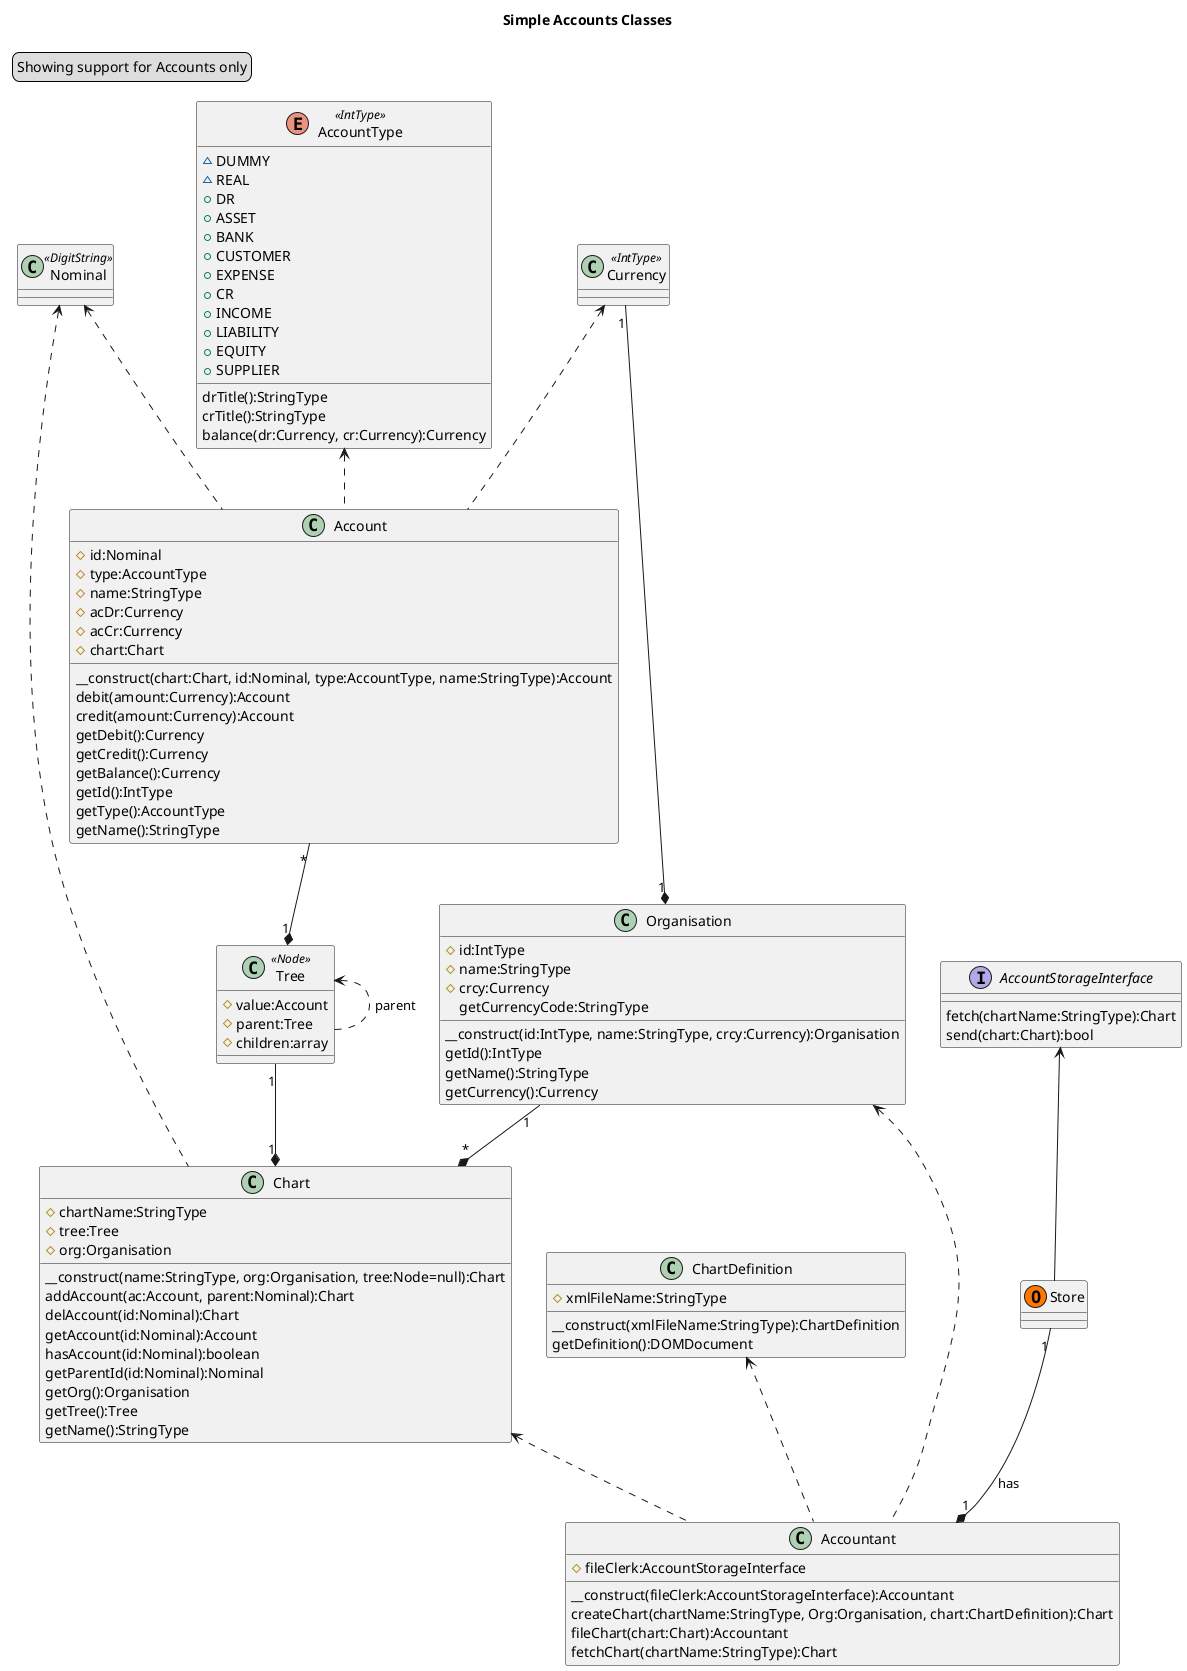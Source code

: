 @startuml
title Simple Accounts Classes
legend top left
    Showing support for Accounts only
endlegend
enum AccountType << IntType >> {
    ~DUMMY
    ~REAL
    +DR
        +ASSET
            +BANK
            +CUSTOMER
        +EXPENSE
    +CR
        +INCOME
        +LIABILITY
            +EQUITY
            +SUPPLIER
    drTitle():StringType
    crTitle():StringType
    balance(dr:Currency, cr:Currency):Currency
}

class Nominal <<DigitString>>

class Account {
    #id:Nominal
    #type:AccountType
    #name:StringType
    #acDr:Currency
    #acCr:Currency
    #chart:Chart
    __construct(chart:Chart, id:Nominal, type:AccountType, name:StringType):Account
    debit(amount:Currency):Account
    credit(amount:Currency):Account
    getDebit():Currency
    getCredit():Currency
    getBalance():Currency
    getId():IntType
    getType():AccountType
    getName():StringType
}

class Tree <<Node>> {
    #value:Account
    #parent:Tree
    #children:array
}

class Chart {
    #chartName:StringType
    #tree:Tree
    #org:Organisation
    __construct(name:StringType, org:Organisation, tree:Node=null):Chart
    addAccount(ac:Account, parent:Nominal):Chart
    delAccount(id:Nominal):Chart
    getAccount(id:Nominal):Account
    hasAccount(id:Nominal):boolean
    getParentId(id:Nominal):Nominal
    getOrg():Organisation
    getTree():Tree
    getName():StringType
}


class ChartDefinition {
    #xmlFileName:StringType
    __construct(xmlFileName:StringType):ChartDefinition
    getDefinition():DOMDocument
}

class Organisation {
    #id:IntType
    #name:StringType
    #crcy:Currency
    __construct(id:IntType, name:StringType, crcy:Currency):Organisation
    getId():IntType
    getName():StringType
    getCurrency():Currency
    getCurrencyCode:StringType
}

class Accountant {
    #fileClerk:AccountStorageInterface
    __construct(fileClerk:AccountStorageInterface):Accountant
    createChart(chartName:StringType, Org:Organisation, chart:ChartDefinition):Chart
    fileChart(chart:Chart):Accountant
    fetchChart(chartName:StringType):Chart
}

interface AccountStorageInterface {
    fetch(chartName:StringType):Chart
    send(chart:Chart):bool
}

class Currency << IntType >>

class Store << (O,#FF7700) >>

AccountStorageInterface <-- Store
Store "1" --* "1" Accountant : has
ChartDefinition <.. Accountant
Organisation <.. Accountant
Chart <.. Accountant
Organisation "1" --* "*" Chart
Tree "1" --* "1" Chart
Nominal <.. Chart
Account "*" --* "1" Tree
Tree <.. Tree : parent
AccountType <.. Account
Nominal <.. Account
Currency <.. Account
Currency "1" --* "1" Organisation

@enduml